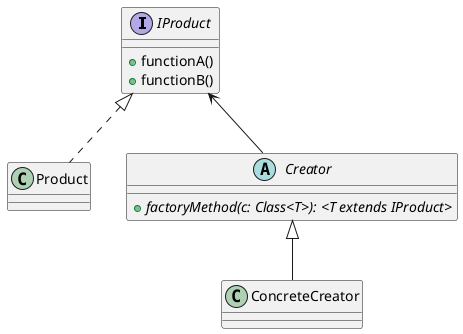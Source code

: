 @startuml

IProduct <|.. Product
Creator <|-- ConcreteCreator
IProduct <-- Creator

interface IProduct {

	+functionA()
	+functionB()

}

class Product


abstract class Creator {
	+{abstract} factoryMethod(c: Class<T>): <T extends IProduct> 
}

class ConcreteCreator


@enduml